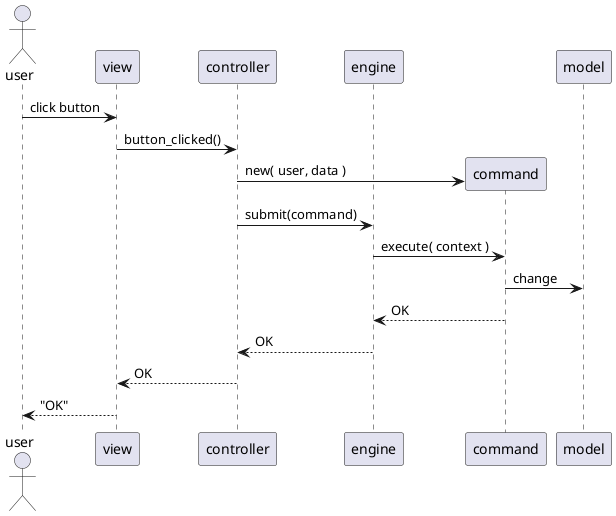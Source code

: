 @startuml

actor      user
participant view
participant controller
participant engine

user -> view : click button
view -> controller : button_clicked()
create command
controller -> command : new( user, data )
controller -> engine: submit(command)
engine -> command : execute( context )
command -> model: change
command --> engine: OK
engine --> controller : OK
controller --> view : OK
view --> user : "OK"

@enduml